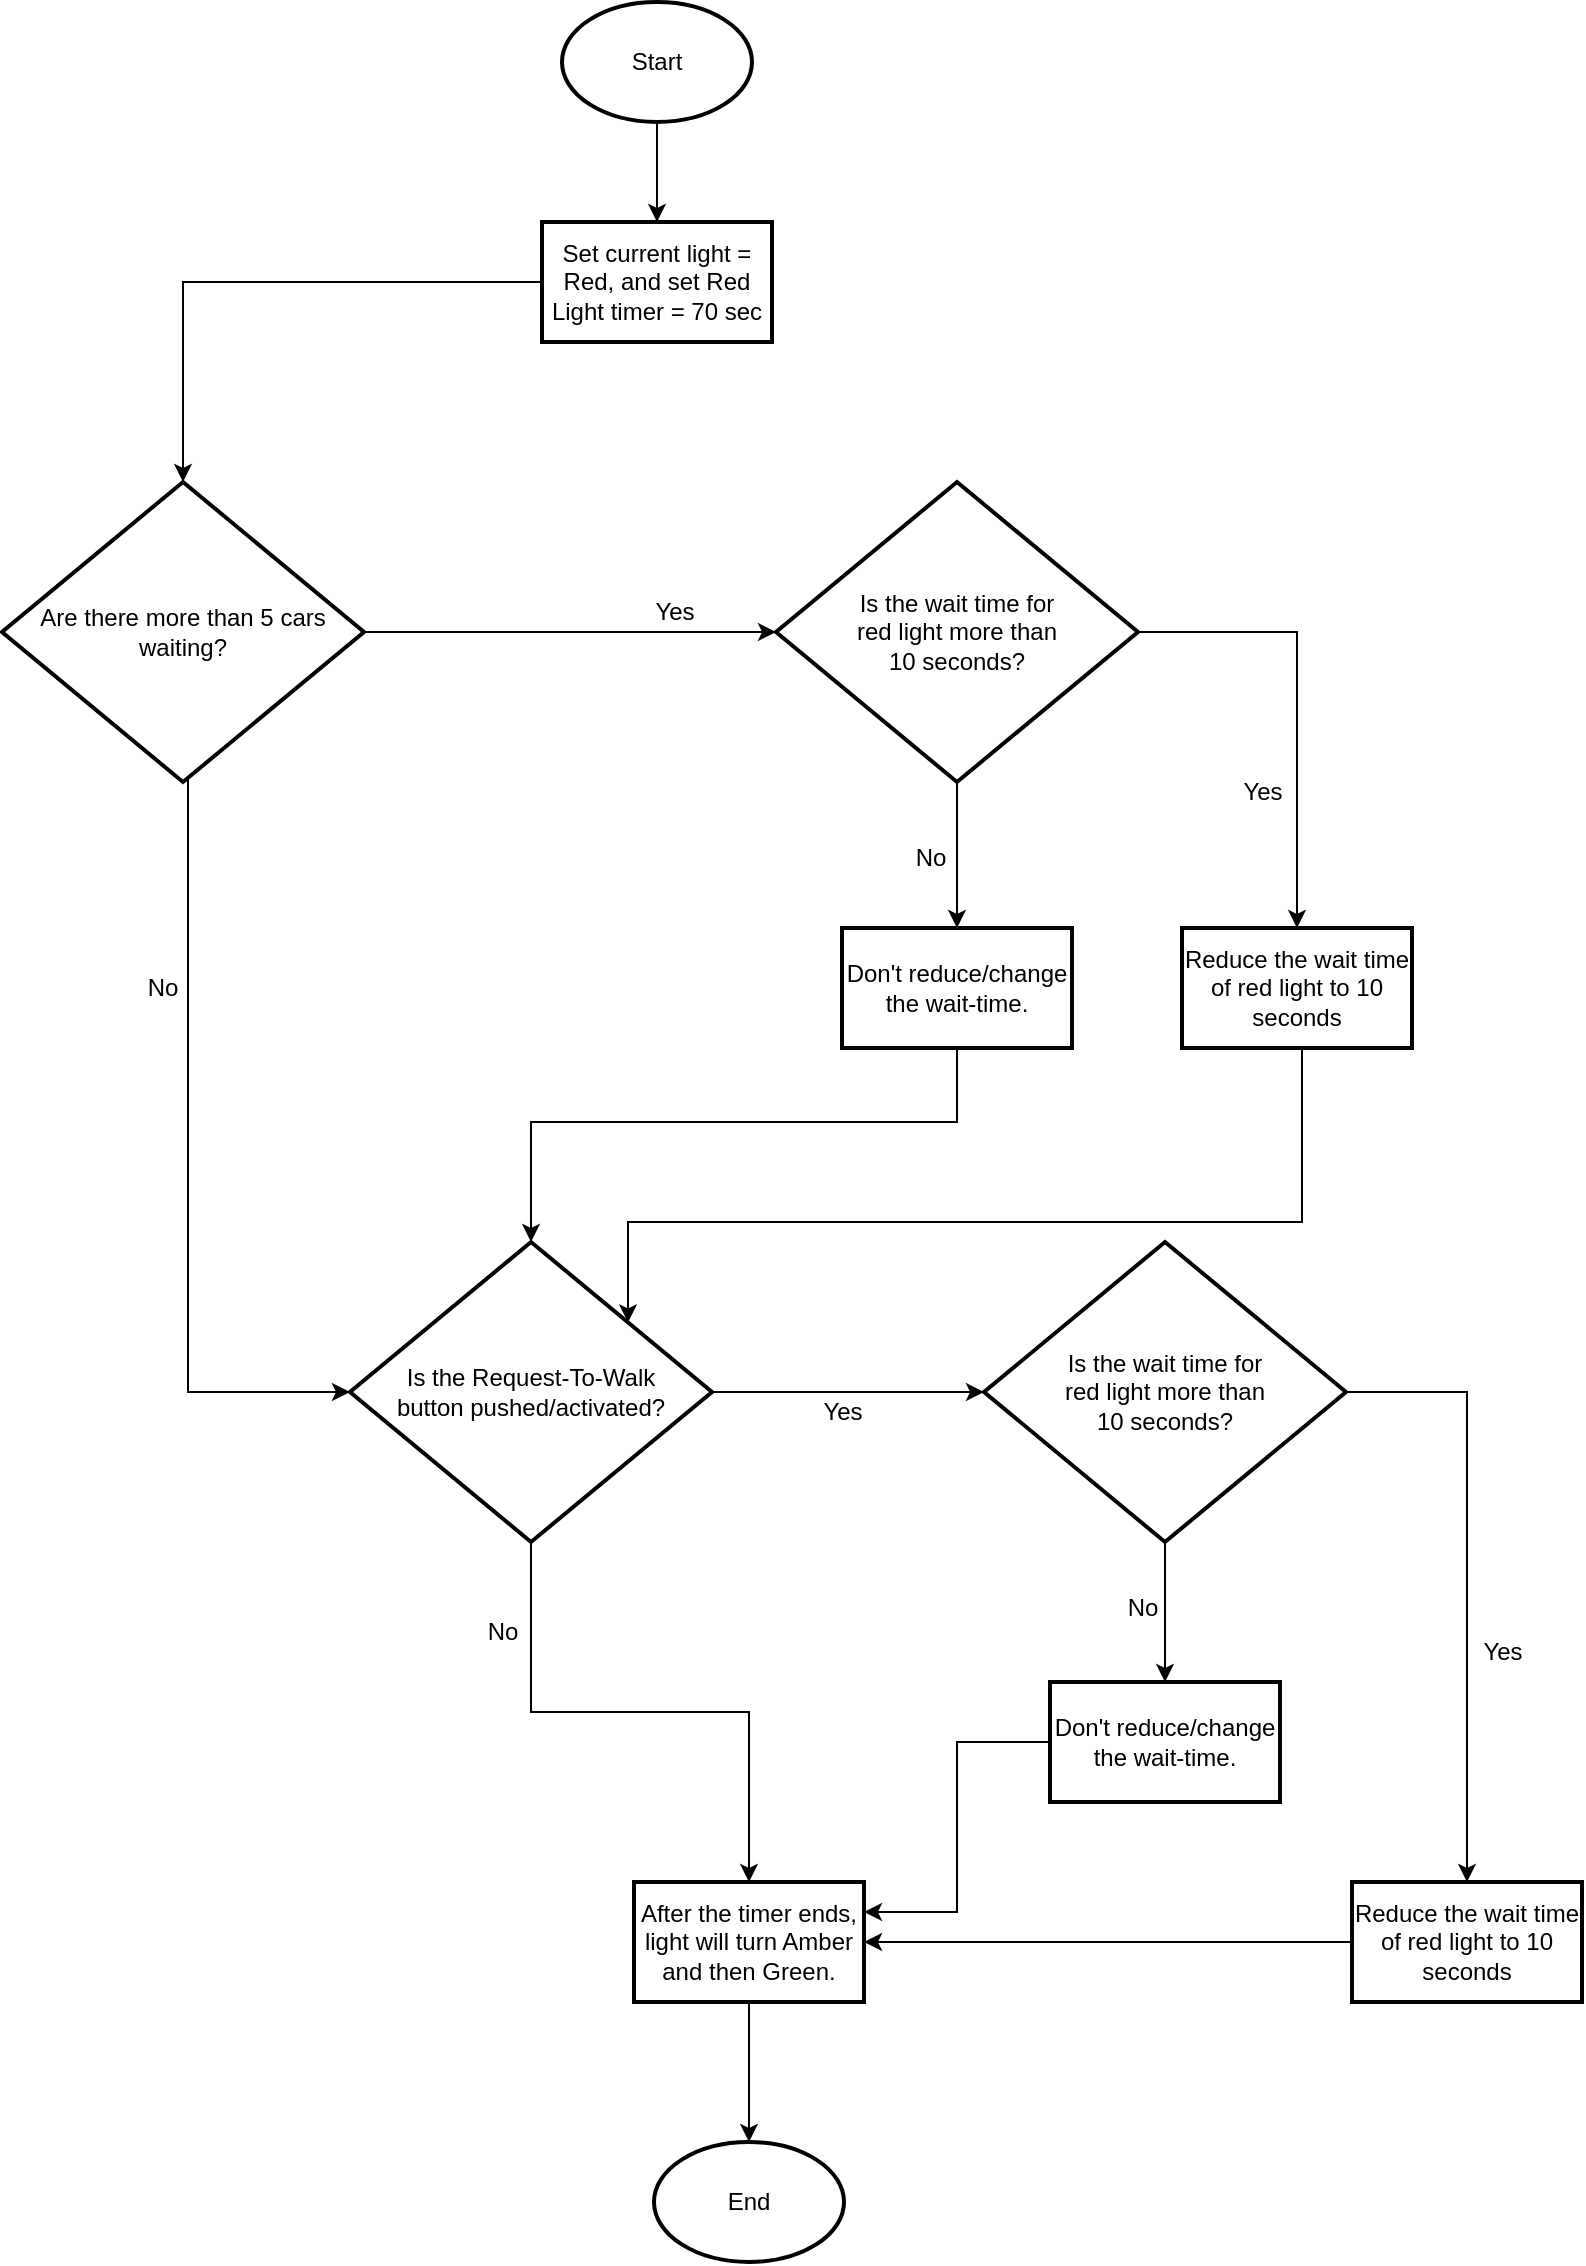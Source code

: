 <mxfile version="21.3.7" type="device">
  <diagram id="_Mc5Ilf9NkarLMRoA8Cl" name="Page-1">
    <mxGraphModel dx="729" dy="887" grid="1" gridSize="10" guides="1" tooltips="1" connect="1" arrows="1" fold="1" page="1" pageScale="1" pageWidth="827" pageHeight="1169" math="0" shadow="0">
      <root>
        <mxCell id="0" />
        <mxCell id="1" parent="0" />
        <mxCell id="hfjabxKIRl1WXrpb5OLe-2" value="" style="edgeStyle=orthogonalEdgeStyle;rounded=0;orthogonalLoop=1;jettySize=auto;html=1;" parent="1" source="bn1vp2rrl_yx9__dAfIr-2" target="hfjabxKIRl1WXrpb5OLe-1" edge="1">
          <mxGeometry relative="1" as="geometry" />
        </mxCell>
        <mxCell id="bn1vp2rrl_yx9__dAfIr-2" value="Start" style="strokeWidth=2;html=1;shape=mxgraph.flowchart.start_1;whiteSpace=wrap;" parent="1" vertex="1">
          <mxGeometry x="320" y="20" width="95" height="60" as="geometry" />
        </mxCell>
        <mxCell id="hfjabxKIRl1WXrpb5OLe-4" value="" style="edgeStyle=orthogonalEdgeStyle;rounded=0;orthogonalLoop=1;jettySize=auto;html=1;" parent="1" source="hfjabxKIRl1WXrpb5OLe-1" target="hfjabxKIRl1WXrpb5OLe-3" edge="1">
          <mxGeometry relative="1" as="geometry" />
        </mxCell>
        <mxCell id="hfjabxKIRl1WXrpb5OLe-1" value="Set current light = Red, and set Red Light timer = 70 sec" style="whiteSpace=wrap;html=1;strokeWidth=2;" parent="1" vertex="1">
          <mxGeometry x="310" y="130" width="115" height="60" as="geometry" />
        </mxCell>
        <mxCell id="hfjabxKIRl1WXrpb5OLe-9" value="" style="edgeStyle=orthogonalEdgeStyle;rounded=0;orthogonalLoop=1;jettySize=auto;html=1;" parent="1" source="hfjabxKIRl1WXrpb5OLe-3" target="hfjabxKIRl1WXrpb5OLe-8" edge="1">
          <mxGeometry relative="1" as="geometry">
            <Array as="points">
              <mxPoint x="133" y="715" />
            </Array>
          </mxGeometry>
        </mxCell>
        <mxCell id="hfjabxKIRl1WXrpb5OLe-16" value="" style="edgeStyle=orthogonalEdgeStyle;rounded=0;orthogonalLoop=1;jettySize=auto;html=1;" parent="1" source="hfjabxKIRl1WXrpb5OLe-3" target="hfjabxKIRl1WXrpb5OLe-15" edge="1">
          <mxGeometry relative="1" as="geometry" />
        </mxCell>
        <mxCell id="hfjabxKIRl1WXrpb5OLe-3" value="Are there more than 5 cars waiting?" style="rhombus;whiteSpace=wrap;html=1;strokeWidth=2;" parent="1" vertex="1">
          <mxGeometry x="40" y="260" width="181" height="150" as="geometry" />
        </mxCell>
        <mxCell id="hfjabxKIRl1WXrpb5OLe-7" value="Yes" style="text;html=1;align=center;verticalAlign=middle;resizable=0;points=[];autosize=1;strokeColor=none;fillColor=none;" parent="1" vertex="1">
          <mxGeometry x="356" y="310" width="40" height="30" as="geometry" />
        </mxCell>
        <mxCell id="hfjabxKIRl1WXrpb5OLe-21" style="edgeStyle=orthogonalEdgeStyle;rounded=0;orthogonalLoop=1;jettySize=auto;html=1;entryX=0;entryY=0.5;entryDx=0;entryDy=0;" parent="1" source="hfjabxKIRl1WXrpb5OLe-8" target="hfjabxKIRl1WXrpb5OLe-17" edge="1">
          <mxGeometry relative="1" as="geometry" />
        </mxCell>
        <mxCell id="hfjabxKIRl1WXrpb5OLe-37" value="" style="edgeStyle=orthogonalEdgeStyle;rounded=0;orthogonalLoop=1;jettySize=auto;html=1;" parent="1" source="hfjabxKIRl1WXrpb5OLe-8" target="hfjabxKIRl1WXrpb5OLe-36" edge="1">
          <mxGeometry relative="1" as="geometry" />
        </mxCell>
        <mxCell id="hfjabxKIRl1WXrpb5OLe-8" value="Is the Request-To-Walk &lt;br&gt;button pushed/activated?" style="rhombus;whiteSpace=wrap;html=1;strokeWidth=2;" parent="1" vertex="1">
          <mxGeometry x="214" y="640" width="181" height="150" as="geometry" />
        </mxCell>
        <mxCell id="hfjabxKIRl1WXrpb5OLe-12" value="Yes" style="text;html=1;align=center;verticalAlign=middle;resizable=0;points=[];autosize=1;strokeColor=none;fillColor=none;" parent="1" vertex="1">
          <mxGeometry x="440" y="710" width="40" height="30" as="geometry" />
        </mxCell>
        <mxCell id="hfjabxKIRl1WXrpb5OLe-19" value="" style="edgeStyle=orthogonalEdgeStyle;rounded=0;orthogonalLoop=1;jettySize=auto;html=1;" parent="1" source="hfjabxKIRl1WXrpb5OLe-15" target="hfjabxKIRl1WXrpb5OLe-18" edge="1">
          <mxGeometry relative="1" as="geometry" />
        </mxCell>
        <mxCell id="hfjabxKIRl1WXrpb5OLe-27" value="" style="edgeStyle=orthogonalEdgeStyle;rounded=0;orthogonalLoop=1;jettySize=auto;html=1;" parent="1" source="hfjabxKIRl1WXrpb5OLe-15" target="hfjabxKIRl1WXrpb5OLe-24" edge="1">
          <mxGeometry relative="1" as="geometry" />
        </mxCell>
        <mxCell id="hfjabxKIRl1WXrpb5OLe-15" value="Is the wait time for&lt;br style=&quot;border-color: var(--border-color);&quot;&gt;red&amp;nbsp;light more&amp;nbsp;than&lt;br style=&quot;border-color: var(--border-color);&quot;&gt;10 seconds?" style="rhombus;whiteSpace=wrap;html=1;strokeWidth=2;" parent="1" vertex="1">
          <mxGeometry x="427" y="260" width="181" height="150" as="geometry" />
        </mxCell>
        <mxCell id="hfjabxKIRl1WXrpb5OLe-33" style="edgeStyle=orthogonalEdgeStyle;rounded=0;orthogonalLoop=1;jettySize=auto;html=1;entryX=0.5;entryY=0;entryDx=0;entryDy=0;" parent="1" source="hfjabxKIRl1WXrpb5OLe-17" target="hfjabxKIRl1WXrpb5OLe-32" edge="1">
          <mxGeometry relative="1" as="geometry" />
        </mxCell>
        <mxCell id="hfjabxKIRl1WXrpb5OLe-45" value="" style="edgeStyle=orthogonalEdgeStyle;rounded=0;orthogonalLoop=1;jettySize=auto;html=1;" parent="1" source="hfjabxKIRl1WXrpb5OLe-17" target="hfjabxKIRl1WXrpb5OLe-44" edge="1">
          <mxGeometry relative="1" as="geometry" />
        </mxCell>
        <mxCell id="hfjabxKIRl1WXrpb5OLe-17" value="Is the wait time for &lt;br&gt;red light more&amp;nbsp;than&lt;br style=&quot;border-color: var(--border-color);&quot;&gt;10 seconds?" style="rhombus;whiteSpace=wrap;html=1;strokeWidth=2;" parent="1" vertex="1">
          <mxGeometry x="531" y="640" width="181" height="150" as="geometry" />
        </mxCell>
        <mxCell id="hfjabxKIRl1WXrpb5OLe-29" style="edgeStyle=orthogonalEdgeStyle;rounded=0;orthogonalLoop=1;jettySize=auto;html=1;entryX=0.5;entryY=0;entryDx=0;entryDy=0;" parent="1" source="hfjabxKIRl1WXrpb5OLe-18" target="hfjabxKIRl1WXrpb5OLe-8" edge="1">
          <mxGeometry relative="1" as="geometry">
            <Array as="points">
              <mxPoint x="518" y="580" />
              <mxPoint x="305" y="580" />
            </Array>
          </mxGeometry>
        </mxCell>
        <mxCell id="hfjabxKIRl1WXrpb5OLe-18" value="Don&#39;t reduce/change the wait-time." style="whiteSpace=wrap;html=1;strokeWidth=2;" parent="1" vertex="1">
          <mxGeometry x="460" y="483" width="115" height="60" as="geometry" />
        </mxCell>
        <mxCell id="hfjabxKIRl1WXrpb5OLe-31" style="edgeStyle=orthogonalEdgeStyle;rounded=0;orthogonalLoop=1;jettySize=auto;html=1;" parent="1" source="hfjabxKIRl1WXrpb5OLe-24" target="hfjabxKIRl1WXrpb5OLe-8" edge="1">
          <mxGeometry relative="1" as="geometry">
            <Array as="points">
              <mxPoint x="690" y="630" />
              <mxPoint x="353" y="630" />
            </Array>
          </mxGeometry>
        </mxCell>
        <mxCell id="hfjabxKIRl1WXrpb5OLe-24" value="Reduce the wait time of red light to 10 seconds" style="whiteSpace=wrap;html=1;strokeWidth=2;" parent="1" vertex="1">
          <mxGeometry x="630" y="483" width="115" height="60" as="geometry" />
        </mxCell>
        <mxCell id="hfjabxKIRl1WXrpb5OLe-28" value="No" style="text;html=1;align=center;verticalAlign=middle;resizable=0;points=[];autosize=1;strokeColor=none;fillColor=none;" parent="1" vertex="1">
          <mxGeometry x="100" y="498" width="40" height="30" as="geometry" />
        </mxCell>
        <mxCell id="hfjabxKIRl1WXrpb5OLe-56" style="edgeStyle=orthogonalEdgeStyle;rounded=0;orthogonalLoop=1;jettySize=auto;html=1;entryX=1;entryY=0.5;entryDx=0;entryDy=0;" parent="1" source="hfjabxKIRl1WXrpb5OLe-32" target="hfjabxKIRl1WXrpb5OLe-36" edge="1">
          <mxGeometry relative="1" as="geometry" />
        </mxCell>
        <mxCell id="hfjabxKIRl1WXrpb5OLe-32" value="Reduce the wait time of red light to 10 seconds" style="whiteSpace=wrap;html=1;strokeWidth=2;" parent="1" vertex="1">
          <mxGeometry x="715" y="960" width="115" height="60" as="geometry" />
        </mxCell>
        <mxCell id="hfjabxKIRl1WXrpb5OLe-34" value="Yes" style="text;html=1;align=center;verticalAlign=middle;resizable=0;points=[];autosize=1;strokeColor=none;fillColor=none;" parent="1" vertex="1">
          <mxGeometry x="650" y="400" width="40" height="30" as="geometry" />
        </mxCell>
        <mxCell id="hfjabxKIRl1WXrpb5OLe-35" value="No" style="text;html=1;align=center;verticalAlign=middle;resizable=0;points=[];autosize=1;strokeColor=none;fillColor=none;" parent="1" vertex="1">
          <mxGeometry x="484" y="433" width="40" height="30" as="geometry" />
        </mxCell>
        <mxCell id="hfjabxKIRl1WXrpb5OLe-42" style="edgeStyle=orthogonalEdgeStyle;rounded=0;orthogonalLoop=1;jettySize=auto;html=1;entryX=0.5;entryY=0;entryDx=0;entryDy=0;entryPerimeter=0;" parent="1" source="hfjabxKIRl1WXrpb5OLe-36" target="hfjabxKIRl1WXrpb5OLe-40" edge="1">
          <mxGeometry relative="1" as="geometry" />
        </mxCell>
        <mxCell id="hfjabxKIRl1WXrpb5OLe-36" value="After the timer ends, light will turn Amber and then Green." style="whiteSpace=wrap;html=1;strokeWidth=2;" parent="1" vertex="1">
          <mxGeometry x="356" y="960" width="115" height="60" as="geometry" />
        </mxCell>
        <mxCell id="hfjabxKIRl1WXrpb5OLe-38" value="No" style="text;html=1;align=center;verticalAlign=middle;resizable=0;points=[];autosize=1;strokeColor=none;fillColor=none;" parent="1" vertex="1">
          <mxGeometry x="270" y="820" width="40" height="30" as="geometry" />
        </mxCell>
        <mxCell id="hfjabxKIRl1WXrpb5OLe-40" value="End" style="strokeWidth=2;html=1;shape=mxgraph.flowchart.start_1;whiteSpace=wrap;" parent="1" vertex="1">
          <mxGeometry x="366" y="1090" width="95" height="60" as="geometry" />
        </mxCell>
        <mxCell id="hfjabxKIRl1WXrpb5OLe-43" value="Yes" style="text;html=1;align=center;verticalAlign=middle;resizable=0;points=[];autosize=1;strokeColor=none;fillColor=none;" parent="1" vertex="1">
          <mxGeometry x="770" y="830" width="40" height="30" as="geometry" />
        </mxCell>
        <mxCell id="hfjabxKIRl1WXrpb5OLe-49" style="edgeStyle=orthogonalEdgeStyle;rounded=0;orthogonalLoop=1;jettySize=auto;html=1;entryX=1;entryY=0.25;entryDx=0;entryDy=0;" parent="1" source="hfjabxKIRl1WXrpb5OLe-44" target="hfjabxKIRl1WXrpb5OLe-36" edge="1">
          <mxGeometry relative="1" as="geometry" />
        </mxCell>
        <mxCell id="hfjabxKIRl1WXrpb5OLe-44" value="Don&#39;t reduce/change the wait-time." style="whiteSpace=wrap;html=1;strokeWidth=2;" parent="1" vertex="1">
          <mxGeometry x="564" y="860" width="115" height="60" as="geometry" />
        </mxCell>
        <mxCell id="hfjabxKIRl1WXrpb5OLe-46" value="No" style="text;html=1;align=center;verticalAlign=middle;resizable=0;points=[];autosize=1;strokeColor=none;fillColor=none;" parent="1" vertex="1">
          <mxGeometry x="590" y="808" width="40" height="30" as="geometry" />
        </mxCell>
      </root>
    </mxGraphModel>
  </diagram>
</mxfile>
